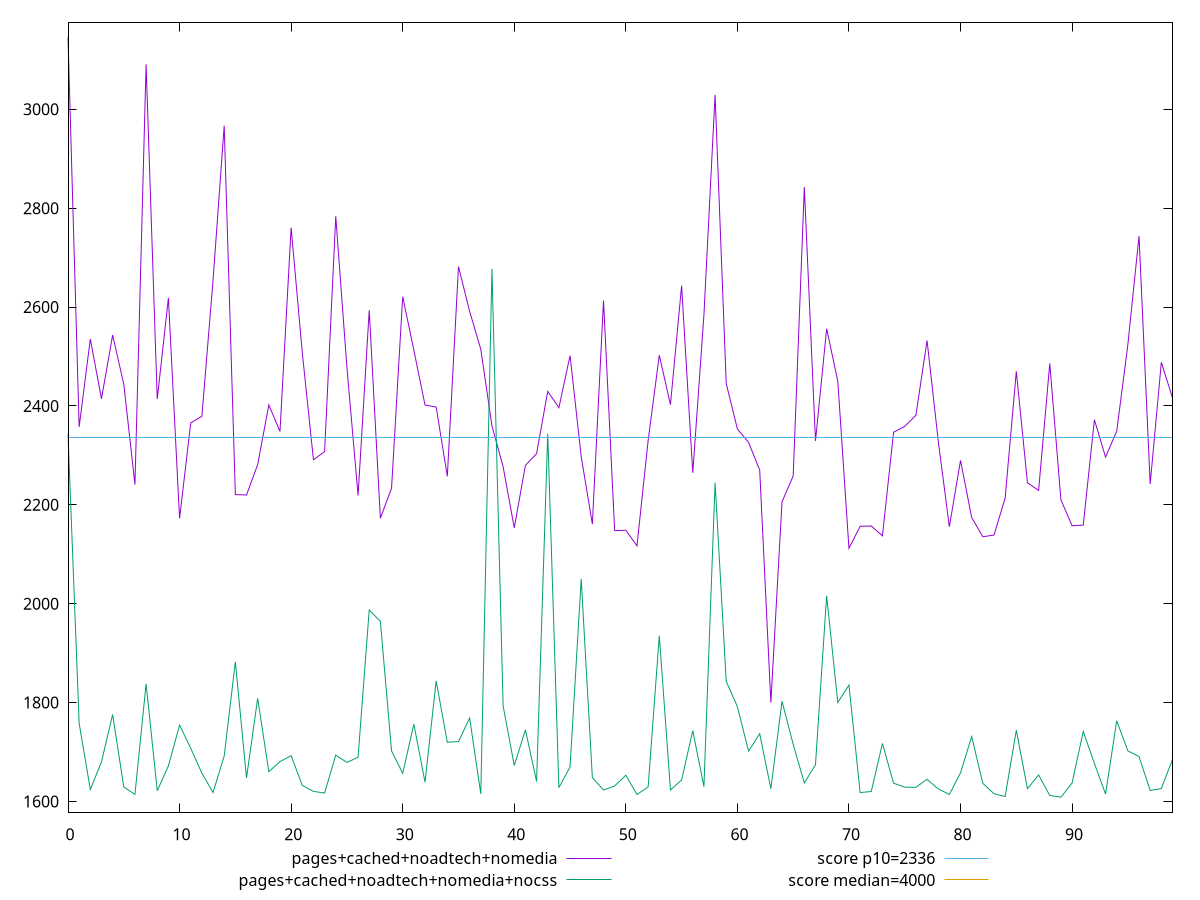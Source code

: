 reset

$pagesCachedNoadtechNomedia <<EOF
0 3145.2049999999995
1 2357.684
2 2535.4275
3 2414.4855
4 2543.3364999999994
5 2444.002
6 2240.941
7 3090.7035000000005
8 2413.9420000000005
9 2618.4080000000004
10 2172.5155
11 2365.6089999999995
12 2379.185
13 2653.8589999999995
14 2966.6499999999996
15 2220.668
16 2219.9805
17 2281.3329999999996
18 2401.9915
19 2348.356
20 2760.515000000001
21 2507.7515000000003
22 2291.154
23 2307.7275
24 2783.5115000000005
25 2477.744
26 2218.9465
27 2593.7225
28 2172.8290000000006
29 2233.6645
30 2621.02
31 2512.7619999999997
32 2401.8435000000004
33 2397.7785
34 2257.6225
35 2681.7740000000003
36 2591.3035
37 2514.5679999999998
38 2359.7905
39 2277.1420000000003
40 2153.4965
41 2279.7545
42 2303.553
43 2429.459
44 2396.474
45 2501.7509999999997
46 2297.701
47 2161.028
48 2613.1800000000003
49 2147.8865
50 2148.5575
51 2117.1029999999996
52 2330.274
53 2502.616
54 2402.7235
55 2643.1730000000007
56 2264.6735000000003
57 2583.8440000000005
58 3029.2000000000007
59 2445.298999999999
60 2353.4805
61 2326.5649999999996
62 2270.0600000000004
63 1800.2255
64 2206.049
65 2258.288
66 2842.684
67 2329.2394999999997
68 2556.2025000000003
69 2449.9029999999993
70 2112.1145
71 2156.5105
72 2157.2114999999994
73 2137.2929999999997
74 2346.915
75 2358.652
76 2381.048
77 2532.4079999999994
78 2329.7605000000003
79 2155.6800000000003
80 2289.8095000000003
81 2174.457
82 2135.4675
83 2138.883
84 2213.5550000000003
85 2469.8565
86 2244.582
87 2229.0829999999996
88 2485.6980000000003
89 2209.9045000000006
90 2157.7095
91 2158.9085000000005
92 2372.1435
93 2296.6009999999997
94 2348.7974999999997
95 2524.2350000000006
96 2743.5739999999996
97 2242.3875
98 2488.1355
99 2416.3524999999995
EOF

$pagesCachedNoadtechNomediaNocss <<EOF
0 2343.4399999999996
1 1758.042
2 1624.1240000000003
3 1680.2595000000001
4 1775.9425
5 1629.232
6 1614.4359999999997
7 1837.913
8 1621.8134999999997
9 1672.081
10 1754.5915
11 1707.7095
12 1657.3890000000001
13 1618.181
14 1692.0595
15 1882.6185
16 1647.5955
17 1808.6005000000002
18 1660.3885
19 1680.7389999999998
20 1692.6484999999998
21 1632.5335000000002
22 1620.4834999999998
23 1617.129
24 1693.8310000000001
25 1679.0004999999996
26 1689.4355
27 1987.416
28 1964.2269999999999
29 1702.3825
30 1657.0014999999999
31 1756.4229999999998
32 1638.919
33 1843.74
34 1719.9115000000002
35 1721.1619999999998
36 1768.779
37 1615.298
38 2677.1759999999995
39 1793.4695000000002
40 1672.8715
41 1744.777
42 1640.629
43 2343.779
44 1628.1679999999997
45 1669.6665
46 2049.8445
47 1648.538
48 1623.1870000000001
49 1631.4014999999997
50 1653.1725
51 1614.1460000000002
52 1629.4015000000002
53 1935.3054999999995
54 1623.3294999999998
55 1643.533
56 1743.196
57 1630.05
58 2244.8514999999998
59 1843.0184999999997
60 1791.7630000000001
61 1701.8895000000002
62 1737.0149999999999
63 1625.7885
64 1802.8714999999997
65 1715.6125000000002
66 1637.4720000000002
67 1674.603
68 2016.0080000000007
69 1800.2740000000001
70 1835.5080000000003
71 1618.087
72 1620.205
73 1717.3995
74 1637.085
75 1628.9805000000001
76 1628.6699999999998
77 1644.9660000000001
78 1625.446
79 1614.3035
80 1657.9035000000001
81 1731.1809999999998
82 1636.7239999999997
83 1615.6395000000002
84 1610.2094500000003
85 1744.1074999999998
86 1625.698
87 1653.7134999999998
88 1612.161
89 1608.796
90 1637.371
91 1741.7345
92 1677.0105
93 1615.0014999999999
94 1763.263
95 1702.2984999999999
96 1690.9685
97 1622.2804999999998
98 1626.1765
99 1685.1325
EOF

set key outside below
set xrange [0:99]
set yrange [1578.06782:3175.9331799999995]
set trange [1578.06782:3175.9331799999995]
set terminal svg size 640, 520 enhanced background rgb 'white'
set output "report_00014_2021-02-09T15:56:05.503Z/first-contentful-paint/comparison/line/3_vs_4.svg"

plot $pagesCachedNoadtechNomedia title "pages+cached+noadtech+nomedia" with line, \
     $pagesCachedNoadtechNomediaNocss title "pages+cached+noadtech+nomedia+nocss" with line, \
     2336 title "score p10=2336", \
     4000 title "score median=4000"

reset
